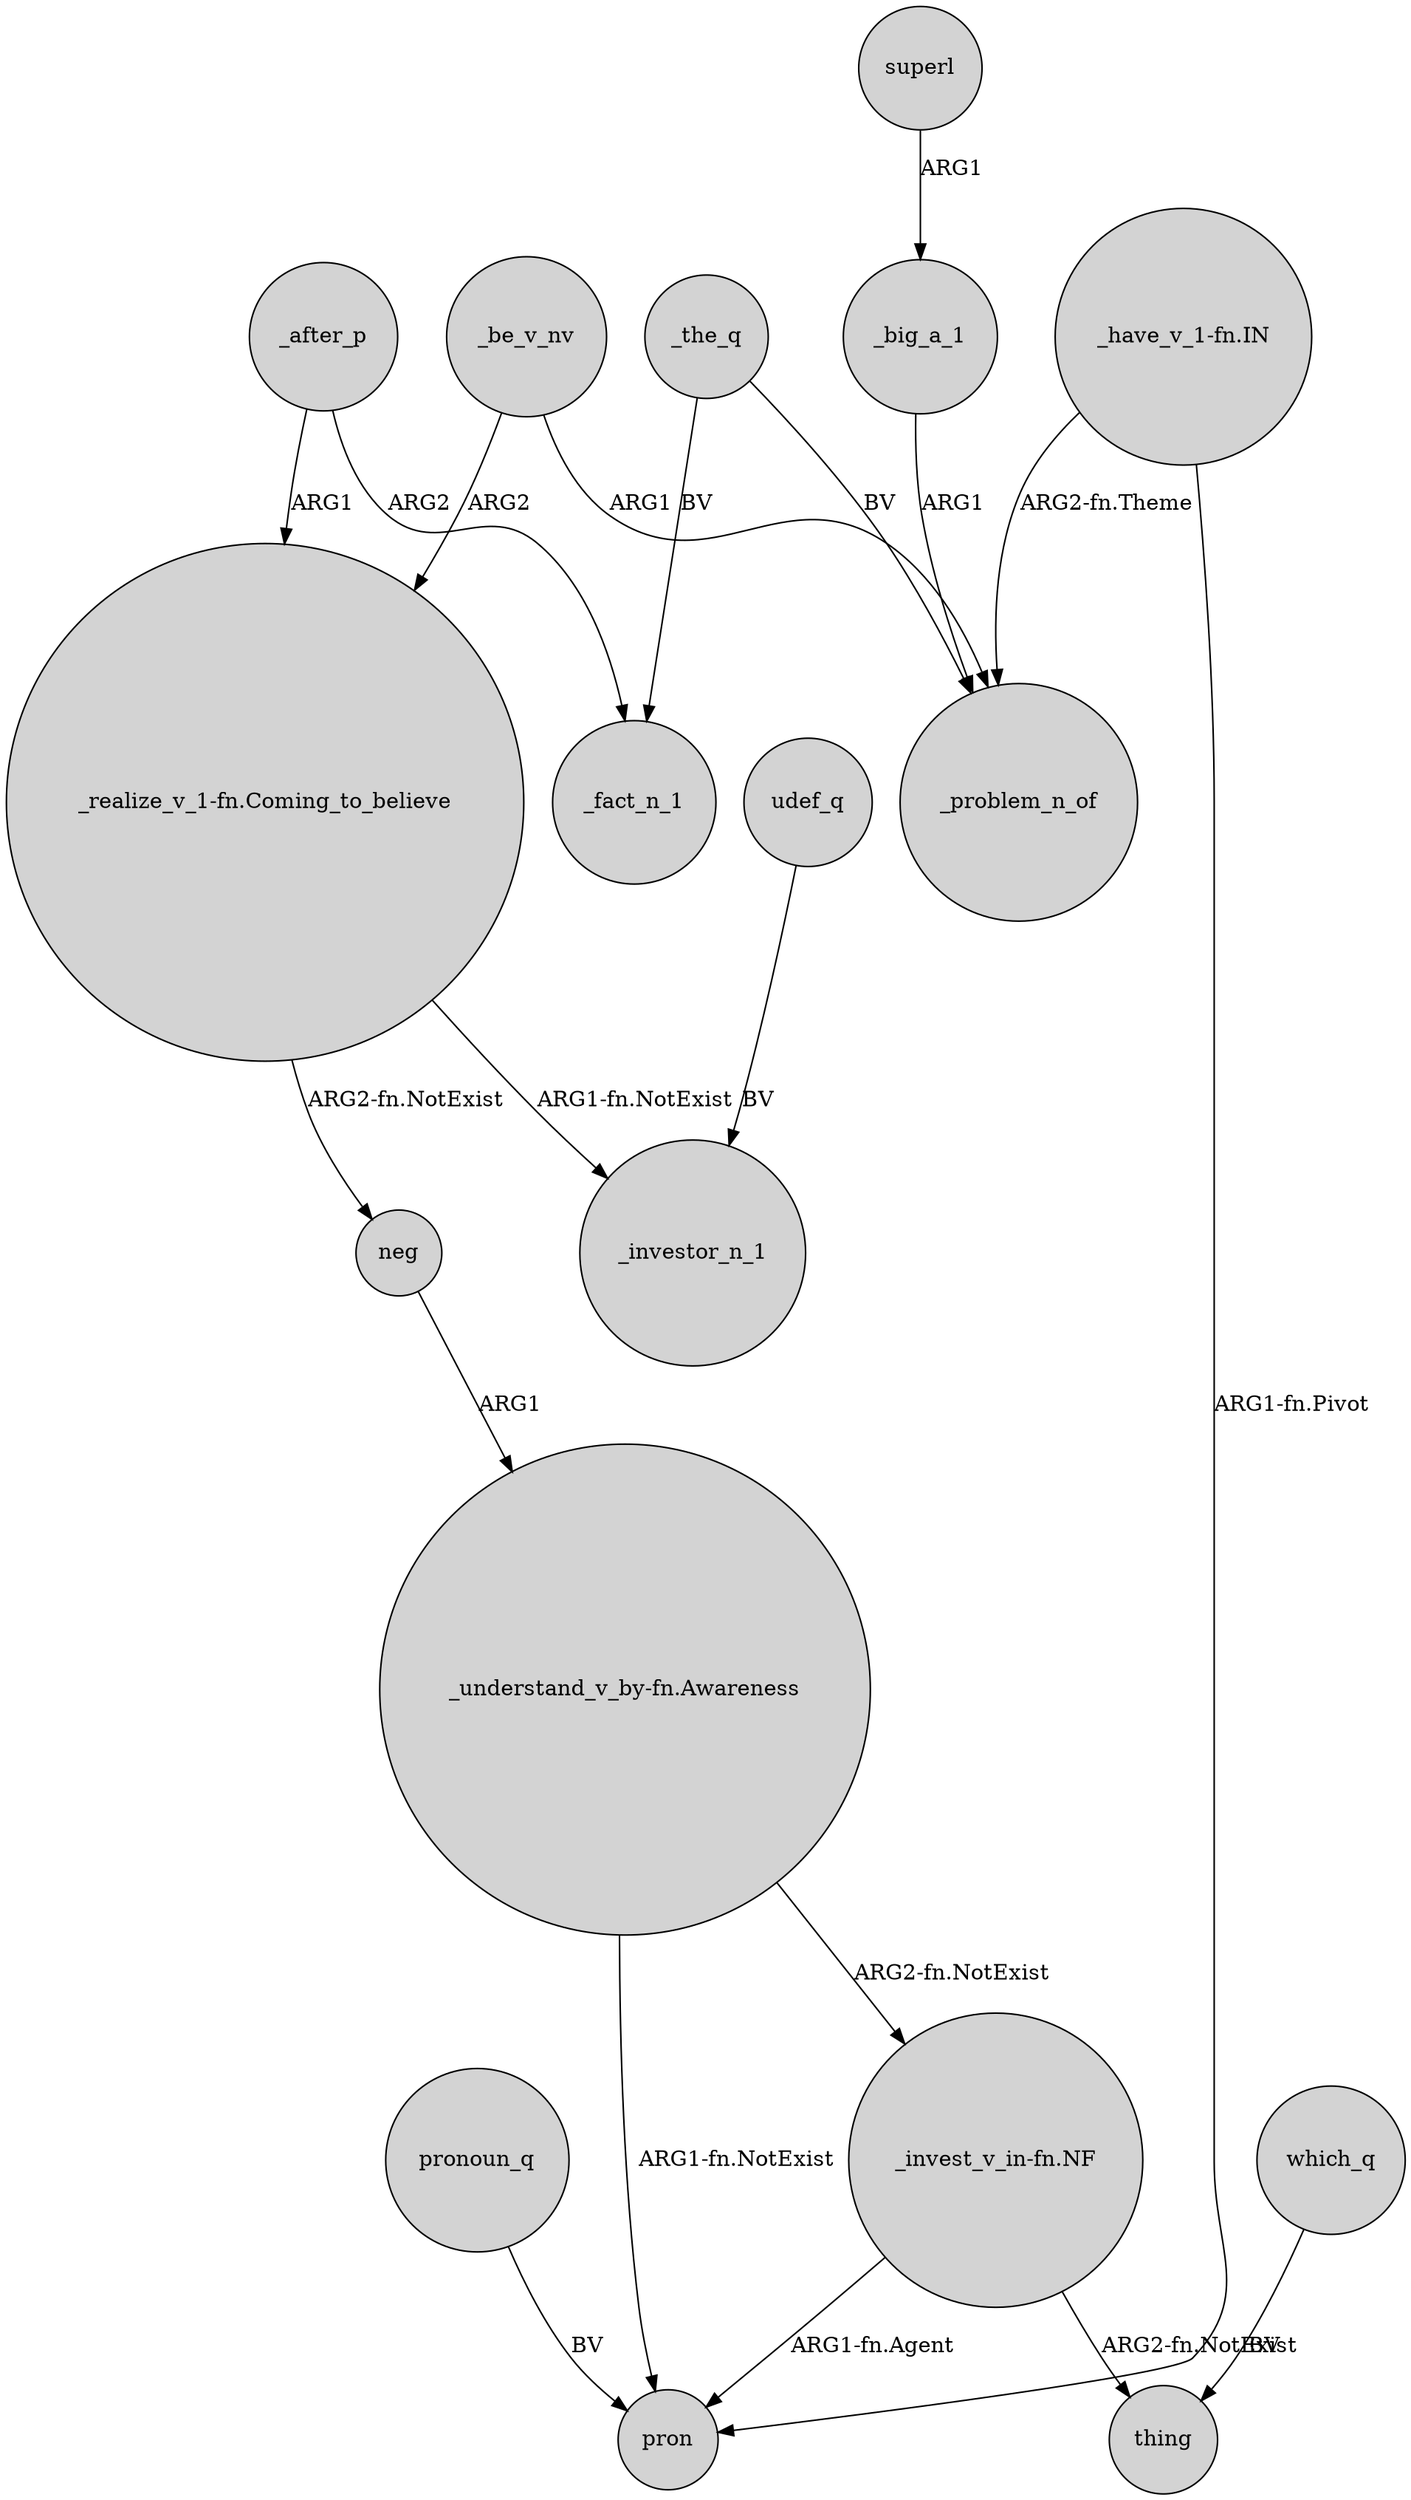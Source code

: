 digraph {
	node [shape=circle style=filled]
	"_realize_v_1-fn.Coming_to_believe" -> _investor_n_1 [label="ARG1-fn.NotExist"]
	_after_p -> "_realize_v_1-fn.Coming_to_believe" [label=ARG1]
	"_understand_v_by-fn.Awareness" -> pron [label="ARG1-fn.NotExist"]
	udef_q -> _investor_n_1 [label=BV]
	_the_q -> _problem_n_of [label=BV]
	"_have_v_1-fn.IN" -> _problem_n_of [label="ARG2-fn.Theme"]
	"_invest_v_in-fn.NF" -> pron [label="ARG1-fn.Agent"]
	"_have_v_1-fn.IN" -> pron [label="ARG1-fn.Pivot"]
	"_understand_v_by-fn.Awareness" -> "_invest_v_in-fn.NF" [label="ARG2-fn.NotExist"]
	pronoun_q -> pron [label=BV]
	neg -> "_understand_v_by-fn.Awareness" [label=ARG1]
	_the_q -> _fact_n_1 [label=BV]
	_be_v_nv -> "_realize_v_1-fn.Coming_to_believe" [label=ARG2]
	"_realize_v_1-fn.Coming_to_believe" -> neg [label="ARG2-fn.NotExist"]
	_big_a_1 -> _problem_n_of [label=ARG1]
	_after_p -> _fact_n_1 [label=ARG2]
	"_invest_v_in-fn.NF" -> thing [label="ARG2-fn.NotExist"]
	_be_v_nv -> _problem_n_of [label=ARG1]
	superl -> _big_a_1 [label=ARG1]
	which_q -> thing [label=BV]
}
